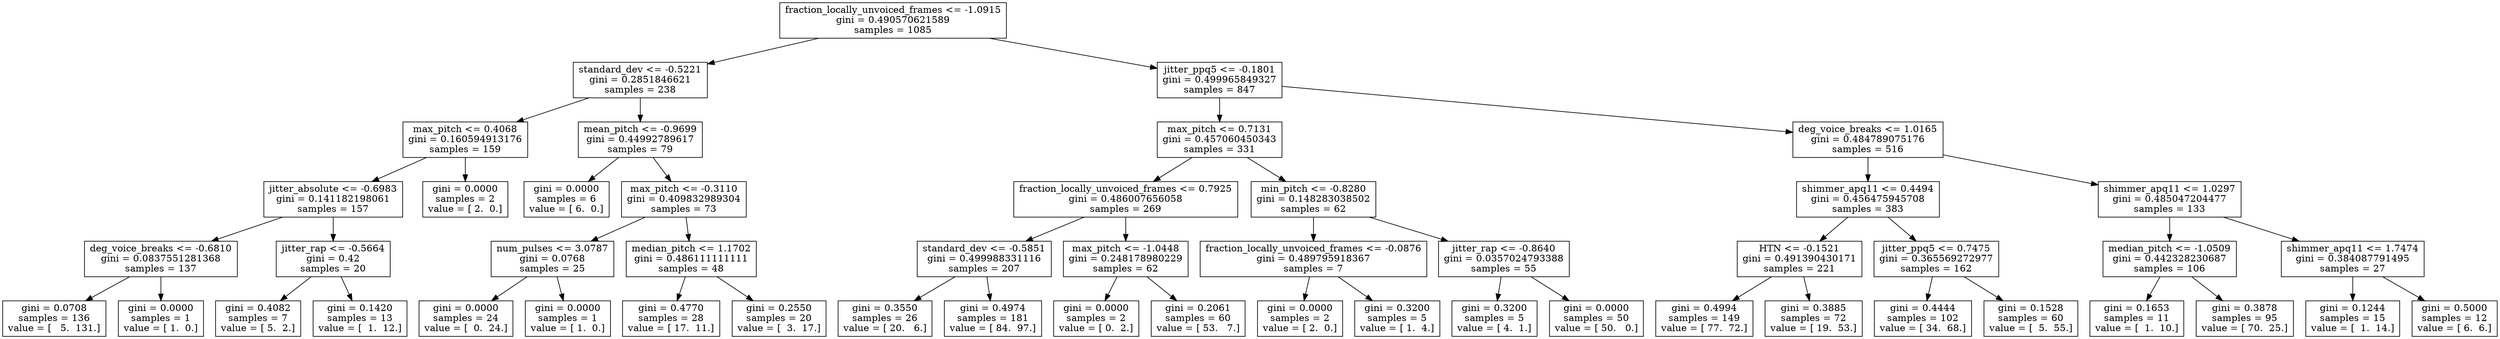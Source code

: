 digraph Tree {
0 [label="fraction_locally_unvoiced_frames <= -1.0915\ngini = 0.490570621589\nsamples = 1085", shape="box"] ;
1 [label="standard_dev <= -0.5221\ngini = 0.2851846621\nsamples = 238", shape="box"] ;
0 -> 1 ;
2 [label="max_pitch <= 0.4068\ngini = 0.160594913176\nsamples = 159", shape="box"] ;
1 -> 2 ;
3 [label="jitter_absolute <= -0.6983\ngini = 0.141182198061\nsamples = 157", shape="box"] ;
2 -> 3 ;
4 [label="deg_voice_breaks <= -0.6810\ngini = 0.0837551281368\nsamples = 137", shape="box"] ;
3 -> 4 ;
5 [label="gini = 0.0708\nsamples = 136\nvalue = [   5.  131.]", shape="box"] ;
4 -> 5 ;
6 [label="gini = 0.0000\nsamples = 1\nvalue = [ 1.  0.]", shape="box"] ;
4 -> 6 ;
7 [label="jitter_rap <= -0.5664\ngini = 0.42\nsamples = 20", shape="box"] ;
3 -> 7 ;
8 [label="gini = 0.4082\nsamples = 7\nvalue = [ 5.  2.]", shape="box"] ;
7 -> 8 ;
9 [label="gini = 0.1420\nsamples = 13\nvalue = [  1.  12.]", shape="box"] ;
7 -> 9 ;
10 [label="gini = 0.0000\nsamples = 2\nvalue = [ 2.  0.]", shape="box"] ;
2 -> 10 ;
11 [label="mean_pitch <= -0.9699\ngini = 0.44992789617\nsamples = 79", shape="box"] ;
1 -> 11 ;
12 [label="gini = 0.0000\nsamples = 6\nvalue = [ 6.  0.]", shape="box"] ;
11 -> 12 ;
13 [label="max_pitch <= -0.3110\ngini = 0.409832989304\nsamples = 73", shape="box"] ;
11 -> 13 ;
14 [label="num_pulses <= 3.0787\ngini = 0.0768\nsamples = 25", shape="box"] ;
13 -> 14 ;
15 [label="gini = 0.0000\nsamples = 24\nvalue = [  0.  24.]", shape="box"] ;
14 -> 15 ;
16 [label="gini = 0.0000\nsamples = 1\nvalue = [ 1.  0.]", shape="box"] ;
14 -> 16 ;
17 [label="median_pitch <= 1.1702\ngini = 0.486111111111\nsamples = 48", shape="box"] ;
13 -> 17 ;
18 [label="gini = 0.4770\nsamples = 28\nvalue = [ 17.  11.]", shape="box"] ;
17 -> 18 ;
19 [label="gini = 0.2550\nsamples = 20\nvalue = [  3.  17.]", shape="box"] ;
17 -> 19 ;
20 [label="jitter_ppq5 <= -0.1801\ngini = 0.499965849327\nsamples = 847", shape="box"] ;
0 -> 20 ;
21 [label="max_pitch <= 0.7131\ngini = 0.457060450343\nsamples = 331", shape="box"] ;
20 -> 21 ;
22 [label="fraction_locally_unvoiced_frames <= 0.7925\ngini = 0.486007656058\nsamples = 269", shape="box"] ;
21 -> 22 ;
23 [label="standard_dev <= -0.5851\ngini = 0.499988331116\nsamples = 207", shape="box"] ;
22 -> 23 ;
24 [label="gini = 0.3550\nsamples = 26\nvalue = [ 20.   6.]", shape="box"] ;
23 -> 24 ;
25 [label="gini = 0.4974\nsamples = 181\nvalue = [ 84.  97.]", shape="box"] ;
23 -> 25 ;
26 [label="max_pitch <= -1.0448\ngini = 0.248178980229\nsamples = 62", shape="box"] ;
22 -> 26 ;
27 [label="gini = 0.0000\nsamples = 2\nvalue = [ 0.  2.]", shape="box"] ;
26 -> 27 ;
28 [label="gini = 0.2061\nsamples = 60\nvalue = [ 53.   7.]", shape="box"] ;
26 -> 28 ;
29 [label="min_pitch <= -0.8280\ngini = 0.148283038502\nsamples = 62", shape="box"] ;
21 -> 29 ;
30 [label="fraction_locally_unvoiced_frames <= -0.0876\ngini = 0.489795918367\nsamples = 7", shape="box"] ;
29 -> 30 ;
31 [label="gini = 0.0000\nsamples = 2\nvalue = [ 2.  0.]", shape="box"] ;
30 -> 31 ;
32 [label="gini = 0.3200\nsamples = 5\nvalue = [ 1.  4.]", shape="box"] ;
30 -> 32 ;
33 [label="jitter_rap <= -0.8640\ngini = 0.0357024793388\nsamples = 55", shape="box"] ;
29 -> 33 ;
34 [label="gini = 0.3200\nsamples = 5\nvalue = [ 4.  1.]", shape="box"] ;
33 -> 34 ;
35 [label="gini = 0.0000\nsamples = 50\nvalue = [ 50.   0.]", shape="box"] ;
33 -> 35 ;
36 [label="deg_voice_breaks <= 1.0165\ngini = 0.484789075176\nsamples = 516", shape="box"] ;
20 -> 36 ;
37 [label="shimmer_apq11 <= 0.4494\ngini = 0.456475945708\nsamples = 383", shape="box"] ;
36 -> 37 ;
38 [label="HTN <= -0.1521\ngini = 0.491390430171\nsamples = 221", shape="box"] ;
37 -> 38 ;
39 [label="gini = 0.4994\nsamples = 149\nvalue = [ 77.  72.]", shape="box"] ;
38 -> 39 ;
40 [label="gini = 0.3885\nsamples = 72\nvalue = [ 19.  53.]", shape="box"] ;
38 -> 40 ;
41 [label="jitter_ppq5 <= 0.7475\ngini = 0.365569272977\nsamples = 162", shape="box"] ;
37 -> 41 ;
42 [label="gini = 0.4444\nsamples = 102\nvalue = [ 34.  68.]", shape="box"] ;
41 -> 42 ;
43 [label="gini = 0.1528\nsamples = 60\nvalue = [  5.  55.]", shape="box"] ;
41 -> 43 ;
44 [label="shimmer_apq11 <= 1.0297\ngini = 0.485047204477\nsamples = 133", shape="box"] ;
36 -> 44 ;
45 [label="median_pitch <= -1.0509\ngini = 0.442328230687\nsamples = 106", shape="box"] ;
44 -> 45 ;
46 [label="gini = 0.1653\nsamples = 11\nvalue = [  1.  10.]", shape="box"] ;
45 -> 46 ;
47 [label="gini = 0.3878\nsamples = 95\nvalue = [ 70.  25.]", shape="box"] ;
45 -> 47 ;
48 [label="shimmer_apq11 <= 1.7474\ngini = 0.384087791495\nsamples = 27", shape="box"] ;
44 -> 48 ;
49 [label="gini = 0.1244\nsamples = 15\nvalue = [  1.  14.]", shape="box"] ;
48 -> 49 ;
50 [label="gini = 0.5000\nsamples = 12\nvalue = [ 6.  6.]", shape="box"] ;
48 -> 50 ;
}